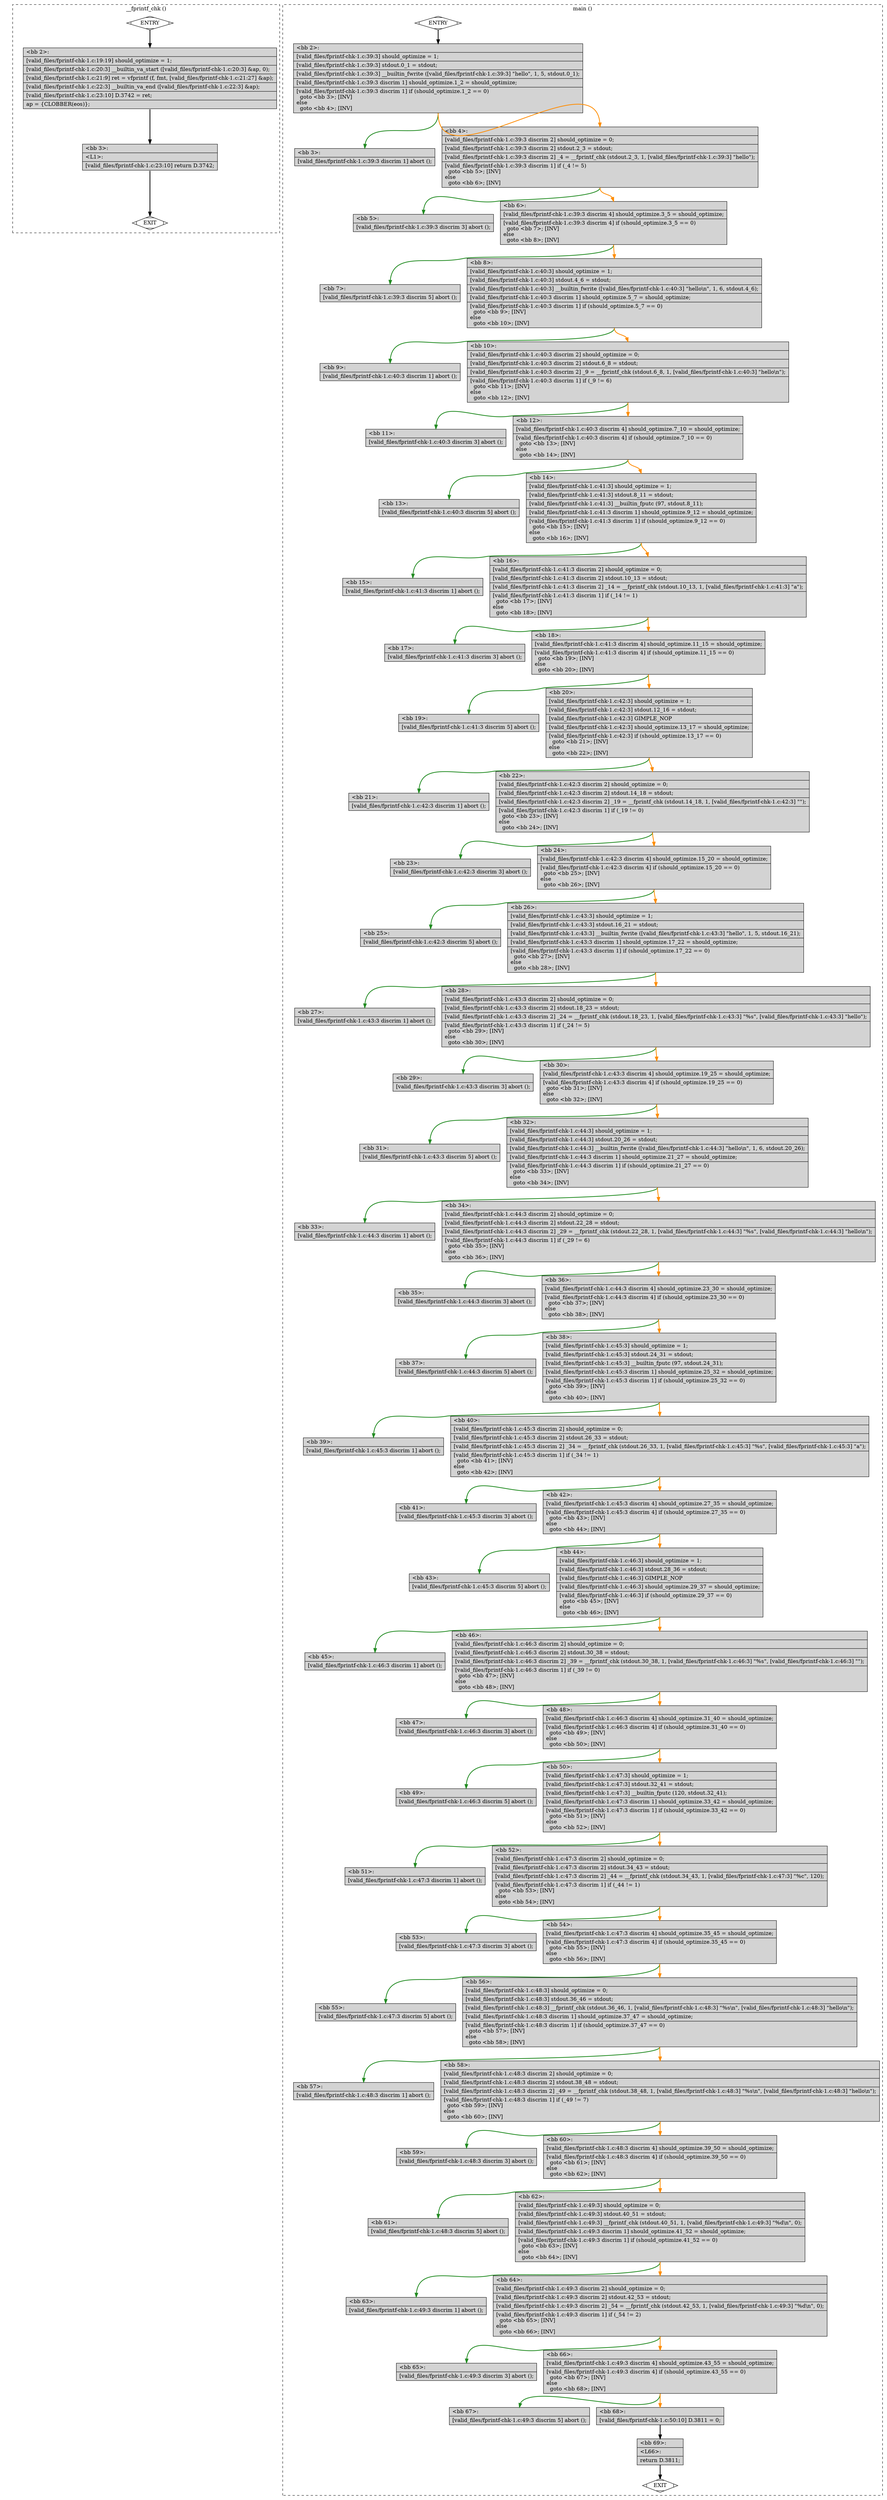 digraph "a-fprintf-chk-1.c.015t.cfg" {
overlap=false;
subgraph "cluster___fprintf_chk" {
	style="dashed";
	color="black";
	label="__fprintf_chk ()";
	fn_6_basic_block_0 [shape=Mdiamond,style=filled,fillcolor=white,label="ENTRY"];

	fn_6_basic_block_1 [shape=Mdiamond,style=filled,fillcolor=white,label="EXIT"];

	fn_6_basic_block_2 [shape=record,style=filled,fillcolor=lightgrey,label="{\<bb\ 2\>:\l\
|[valid_files/fprintf-chk-1.c:19:19]\ should_optimize\ =\ 1;\l\
|[valid_files/fprintf-chk-1.c:20:3]\ __builtin_va_start\ ([valid_files/fprintf-chk-1.c:20:3]\ &ap,\ 0);\l\
|[valid_files/fprintf-chk-1.c:21:9]\ ret\ =\ vfprintf\ (f,\ fmt,\ [valid_files/fprintf-chk-1.c:21:27]\ &ap);\l\
|[valid_files/fprintf-chk-1.c:22:3]\ __builtin_va_end\ ([valid_files/fprintf-chk-1.c:22:3]\ &ap);\l\
|[valid_files/fprintf-chk-1.c:23:10]\ D.3742\ =\ ret;\l\
|ap\ =\ \{CLOBBER(eos)\};\l\
}"];

	fn_6_basic_block_3 [shape=record,style=filled,fillcolor=lightgrey,label="{\<bb\ 3\>:\l\
|\<L1\>:\l\
|[valid_files/fprintf-chk-1.c:23:10]\ return\ D.3742;\l\
}"];

	fn_6_basic_block_0:s -> fn_6_basic_block_2:n [style="solid,bold",color=black,weight=100,constraint=true];
	fn_6_basic_block_2:s -> fn_6_basic_block_3:n [style="solid,bold",color=black,weight=100,constraint=true];
	fn_6_basic_block_3:s -> fn_6_basic_block_1:n [style="solid,bold",color=black,weight=10,constraint=true];
	fn_6_basic_block_0:s -> fn_6_basic_block_1:n [style="invis",constraint=true];
}
subgraph "cluster_main" {
	style="dashed";
	color="black";
	label="main ()";
	fn_7_basic_block_0 [shape=Mdiamond,style=filled,fillcolor=white,label="ENTRY"];

	fn_7_basic_block_1 [shape=Mdiamond,style=filled,fillcolor=white,label="EXIT"];

	fn_7_basic_block_2 [shape=record,style=filled,fillcolor=lightgrey,label="{\<bb\ 2\>:\l\
|[valid_files/fprintf-chk-1.c:39:3]\ should_optimize\ =\ 1;\l\
|[valid_files/fprintf-chk-1.c:39:3]\ stdout.0_1\ =\ stdout;\l\
|[valid_files/fprintf-chk-1.c:39:3]\ __builtin_fwrite\ ([valid_files/fprintf-chk-1.c:39:3]\ \"hello\",\ 1,\ 5,\ stdout.0_1);\l\
|[valid_files/fprintf-chk-1.c:39:3\ discrim\ 1]\ should_optimize.1_2\ =\ should_optimize;\l\
|[valid_files/fprintf-chk-1.c:39:3\ discrim\ 1]\ if\ (should_optimize.1_2\ ==\ 0)\l\
\ \ goto\ \<bb\ 3\>;\ [INV]\l\
else\l\
\ \ goto\ \<bb\ 4\>;\ [INV]\l\
}"];

	fn_7_basic_block_3 [shape=record,style=filled,fillcolor=lightgrey,label="{\<bb\ 3\>:\l\
|[valid_files/fprintf-chk-1.c:39:3\ discrim\ 1]\ abort\ ();\l\
}"];

	fn_7_basic_block_4 [shape=record,style=filled,fillcolor=lightgrey,label="{\<bb\ 4\>:\l\
|[valid_files/fprintf-chk-1.c:39:3\ discrim\ 2]\ should_optimize\ =\ 0;\l\
|[valid_files/fprintf-chk-1.c:39:3\ discrim\ 2]\ stdout.2_3\ =\ stdout;\l\
|[valid_files/fprintf-chk-1.c:39:3\ discrim\ 2]\ _4\ =\ __fprintf_chk\ (stdout.2_3,\ 1,\ [valid_files/fprintf-chk-1.c:39:3]\ \"hello\");\l\
|[valid_files/fprintf-chk-1.c:39:3\ discrim\ 1]\ if\ (_4\ !=\ 5)\l\
\ \ goto\ \<bb\ 5\>;\ [INV]\l\
else\l\
\ \ goto\ \<bb\ 6\>;\ [INV]\l\
}"];

	fn_7_basic_block_5 [shape=record,style=filled,fillcolor=lightgrey,label="{\<bb\ 5\>:\l\
|[valid_files/fprintf-chk-1.c:39:3\ discrim\ 3]\ abort\ ();\l\
}"];

	fn_7_basic_block_6 [shape=record,style=filled,fillcolor=lightgrey,label="{\<bb\ 6\>:\l\
|[valid_files/fprintf-chk-1.c:39:3\ discrim\ 4]\ should_optimize.3_5\ =\ should_optimize;\l\
|[valid_files/fprintf-chk-1.c:39:3\ discrim\ 4]\ if\ (should_optimize.3_5\ ==\ 0)\l\
\ \ goto\ \<bb\ 7\>;\ [INV]\l\
else\l\
\ \ goto\ \<bb\ 8\>;\ [INV]\l\
}"];

	fn_7_basic_block_7 [shape=record,style=filled,fillcolor=lightgrey,label="{\<bb\ 7\>:\l\
|[valid_files/fprintf-chk-1.c:39:3\ discrim\ 5]\ abort\ ();\l\
}"];

	fn_7_basic_block_8 [shape=record,style=filled,fillcolor=lightgrey,label="{\<bb\ 8\>:\l\
|[valid_files/fprintf-chk-1.c:40:3]\ should_optimize\ =\ 1;\l\
|[valid_files/fprintf-chk-1.c:40:3]\ stdout.4_6\ =\ stdout;\l\
|[valid_files/fprintf-chk-1.c:40:3]\ __builtin_fwrite\ ([valid_files/fprintf-chk-1.c:40:3]\ \"hello\\n\",\ 1,\ 6,\ stdout.4_6);\l\
|[valid_files/fprintf-chk-1.c:40:3\ discrim\ 1]\ should_optimize.5_7\ =\ should_optimize;\l\
|[valid_files/fprintf-chk-1.c:40:3\ discrim\ 1]\ if\ (should_optimize.5_7\ ==\ 0)\l\
\ \ goto\ \<bb\ 9\>;\ [INV]\l\
else\l\
\ \ goto\ \<bb\ 10\>;\ [INV]\l\
}"];

	fn_7_basic_block_9 [shape=record,style=filled,fillcolor=lightgrey,label="{\<bb\ 9\>:\l\
|[valid_files/fprintf-chk-1.c:40:3\ discrim\ 1]\ abort\ ();\l\
}"];

	fn_7_basic_block_10 [shape=record,style=filled,fillcolor=lightgrey,label="{\<bb\ 10\>:\l\
|[valid_files/fprintf-chk-1.c:40:3\ discrim\ 2]\ should_optimize\ =\ 0;\l\
|[valid_files/fprintf-chk-1.c:40:3\ discrim\ 2]\ stdout.6_8\ =\ stdout;\l\
|[valid_files/fprintf-chk-1.c:40:3\ discrim\ 2]\ _9\ =\ __fprintf_chk\ (stdout.6_8,\ 1,\ [valid_files/fprintf-chk-1.c:40:3]\ \"hello\\n\");\l\
|[valid_files/fprintf-chk-1.c:40:3\ discrim\ 1]\ if\ (_9\ !=\ 6)\l\
\ \ goto\ \<bb\ 11\>;\ [INV]\l\
else\l\
\ \ goto\ \<bb\ 12\>;\ [INV]\l\
}"];

	fn_7_basic_block_11 [shape=record,style=filled,fillcolor=lightgrey,label="{\<bb\ 11\>:\l\
|[valid_files/fprintf-chk-1.c:40:3\ discrim\ 3]\ abort\ ();\l\
}"];

	fn_7_basic_block_12 [shape=record,style=filled,fillcolor=lightgrey,label="{\<bb\ 12\>:\l\
|[valid_files/fprintf-chk-1.c:40:3\ discrim\ 4]\ should_optimize.7_10\ =\ should_optimize;\l\
|[valid_files/fprintf-chk-1.c:40:3\ discrim\ 4]\ if\ (should_optimize.7_10\ ==\ 0)\l\
\ \ goto\ \<bb\ 13\>;\ [INV]\l\
else\l\
\ \ goto\ \<bb\ 14\>;\ [INV]\l\
}"];

	fn_7_basic_block_13 [shape=record,style=filled,fillcolor=lightgrey,label="{\<bb\ 13\>:\l\
|[valid_files/fprintf-chk-1.c:40:3\ discrim\ 5]\ abort\ ();\l\
}"];

	fn_7_basic_block_14 [shape=record,style=filled,fillcolor=lightgrey,label="{\<bb\ 14\>:\l\
|[valid_files/fprintf-chk-1.c:41:3]\ should_optimize\ =\ 1;\l\
|[valid_files/fprintf-chk-1.c:41:3]\ stdout.8_11\ =\ stdout;\l\
|[valid_files/fprintf-chk-1.c:41:3]\ __builtin_fputc\ (97,\ stdout.8_11);\l\
|[valid_files/fprintf-chk-1.c:41:3\ discrim\ 1]\ should_optimize.9_12\ =\ should_optimize;\l\
|[valid_files/fprintf-chk-1.c:41:3\ discrim\ 1]\ if\ (should_optimize.9_12\ ==\ 0)\l\
\ \ goto\ \<bb\ 15\>;\ [INV]\l\
else\l\
\ \ goto\ \<bb\ 16\>;\ [INV]\l\
}"];

	fn_7_basic_block_15 [shape=record,style=filled,fillcolor=lightgrey,label="{\<bb\ 15\>:\l\
|[valid_files/fprintf-chk-1.c:41:3\ discrim\ 1]\ abort\ ();\l\
}"];

	fn_7_basic_block_16 [shape=record,style=filled,fillcolor=lightgrey,label="{\<bb\ 16\>:\l\
|[valid_files/fprintf-chk-1.c:41:3\ discrim\ 2]\ should_optimize\ =\ 0;\l\
|[valid_files/fprintf-chk-1.c:41:3\ discrim\ 2]\ stdout.10_13\ =\ stdout;\l\
|[valid_files/fprintf-chk-1.c:41:3\ discrim\ 2]\ _14\ =\ __fprintf_chk\ (stdout.10_13,\ 1,\ [valid_files/fprintf-chk-1.c:41:3]\ \"a\");\l\
|[valid_files/fprintf-chk-1.c:41:3\ discrim\ 1]\ if\ (_14\ !=\ 1)\l\
\ \ goto\ \<bb\ 17\>;\ [INV]\l\
else\l\
\ \ goto\ \<bb\ 18\>;\ [INV]\l\
}"];

	fn_7_basic_block_17 [shape=record,style=filled,fillcolor=lightgrey,label="{\<bb\ 17\>:\l\
|[valid_files/fprintf-chk-1.c:41:3\ discrim\ 3]\ abort\ ();\l\
}"];

	fn_7_basic_block_18 [shape=record,style=filled,fillcolor=lightgrey,label="{\<bb\ 18\>:\l\
|[valid_files/fprintf-chk-1.c:41:3\ discrim\ 4]\ should_optimize.11_15\ =\ should_optimize;\l\
|[valid_files/fprintf-chk-1.c:41:3\ discrim\ 4]\ if\ (should_optimize.11_15\ ==\ 0)\l\
\ \ goto\ \<bb\ 19\>;\ [INV]\l\
else\l\
\ \ goto\ \<bb\ 20\>;\ [INV]\l\
}"];

	fn_7_basic_block_19 [shape=record,style=filled,fillcolor=lightgrey,label="{\<bb\ 19\>:\l\
|[valid_files/fprintf-chk-1.c:41:3\ discrim\ 5]\ abort\ ();\l\
}"];

	fn_7_basic_block_20 [shape=record,style=filled,fillcolor=lightgrey,label="{\<bb\ 20\>:\l\
|[valid_files/fprintf-chk-1.c:42:3]\ should_optimize\ =\ 1;\l\
|[valid_files/fprintf-chk-1.c:42:3]\ stdout.12_16\ =\ stdout;\l\
|[valid_files/fprintf-chk-1.c:42:3]\ GIMPLE_NOP\l\
|[valid_files/fprintf-chk-1.c:42:3]\ should_optimize.13_17\ =\ should_optimize;\l\
|[valid_files/fprintf-chk-1.c:42:3]\ if\ (should_optimize.13_17\ ==\ 0)\l\
\ \ goto\ \<bb\ 21\>;\ [INV]\l\
else\l\
\ \ goto\ \<bb\ 22\>;\ [INV]\l\
}"];

	fn_7_basic_block_21 [shape=record,style=filled,fillcolor=lightgrey,label="{\<bb\ 21\>:\l\
|[valid_files/fprintf-chk-1.c:42:3\ discrim\ 1]\ abort\ ();\l\
}"];

	fn_7_basic_block_22 [shape=record,style=filled,fillcolor=lightgrey,label="{\<bb\ 22\>:\l\
|[valid_files/fprintf-chk-1.c:42:3\ discrim\ 2]\ should_optimize\ =\ 0;\l\
|[valid_files/fprintf-chk-1.c:42:3\ discrim\ 2]\ stdout.14_18\ =\ stdout;\l\
|[valid_files/fprintf-chk-1.c:42:3\ discrim\ 2]\ _19\ =\ __fprintf_chk\ (stdout.14_18,\ 1,\ [valid_files/fprintf-chk-1.c:42:3]\ \"\");\l\
|[valid_files/fprintf-chk-1.c:42:3\ discrim\ 1]\ if\ (_19\ !=\ 0)\l\
\ \ goto\ \<bb\ 23\>;\ [INV]\l\
else\l\
\ \ goto\ \<bb\ 24\>;\ [INV]\l\
}"];

	fn_7_basic_block_23 [shape=record,style=filled,fillcolor=lightgrey,label="{\<bb\ 23\>:\l\
|[valid_files/fprintf-chk-1.c:42:3\ discrim\ 3]\ abort\ ();\l\
}"];

	fn_7_basic_block_24 [shape=record,style=filled,fillcolor=lightgrey,label="{\<bb\ 24\>:\l\
|[valid_files/fprintf-chk-1.c:42:3\ discrim\ 4]\ should_optimize.15_20\ =\ should_optimize;\l\
|[valid_files/fprintf-chk-1.c:42:3\ discrim\ 4]\ if\ (should_optimize.15_20\ ==\ 0)\l\
\ \ goto\ \<bb\ 25\>;\ [INV]\l\
else\l\
\ \ goto\ \<bb\ 26\>;\ [INV]\l\
}"];

	fn_7_basic_block_25 [shape=record,style=filled,fillcolor=lightgrey,label="{\<bb\ 25\>:\l\
|[valid_files/fprintf-chk-1.c:42:3\ discrim\ 5]\ abort\ ();\l\
}"];

	fn_7_basic_block_26 [shape=record,style=filled,fillcolor=lightgrey,label="{\<bb\ 26\>:\l\
|[valid_files/fprintf-chk-1.c:43:3]\ should_optimize\ =\ 1;\l\
|[valid_files/fprintf-chk-1.c:43:3]\ stdout.16_21\ =\ stdout;\l\
|[valid_files/fprintf-chk-1.c:43:3]\ __builtin_fwrite\ ([valid_files/fprintf-chk-1.c:43:3]\ \"hello\",\ 1,\ 5,\ stdout.16_21);\l\
|[valid_files/fprintf-chk-1.c:43:3\ discrim\ 1]\ should_optimize.17_22\ =\ should_optimize;\l\
|[valid_files/fprintf-chk-1.c:43:3\ discrim\ 1]\ if\ (should_optimize.17_22\ ==\ 0)\l\
\ \ goto\ \<bb\ 27\>;\ [INV]\l\
else\l\
\ \ goto\ \<bb\ 28\>;\ [INV]\l\
}"];

	fn_7_basic_block_27 [shape=record,style=filled,fillcolor=lightgrey,label="{\<bb\ 27\>:\l\
|[valid_files/fprintf-chk-1.c:43:3\ discrim\ 1]\ abort\ ();\l\
}"];

	fn_7_basic_block_28 [shape=record,style=filled,fillcolor=lightgrey,label="{\<bb\ 28\>:\l\
|[valid_files/fprintf-chk-1.c:43:3\ discrim\ 2]\ should_optimize\ =\ 0;\l\
|[valid_files/fprintf-chk-1.c:43:3\ discrim\ 2]\ stdout.18_23\ =\ stdout;\l\
|[valid_files/fprintf-chk-1.c:43:3\ discrim\ 2]\ _24\ =\ __fprintf_chk\ (stdout.18_23,\ 1,\ [valid_files/fprintf-chk-1.c:43:3]\ \"%s\",\ [valid_files/fprintf-chk-1.c:43:3]\ \"hello\");\l\
|[valid_files/fprintf-chk-1.c:43:3\ discrim\ 1]\ if\ (_24\ !=\ 5)\l\
\ \ goto\ \<bb\ 29\>;\ [INV]\l\
else\l\
\ \ goto\ \<bb\ 30\>;\ [INV]\l\
}"];

	fn_7_basic_block_29 [shape=record,style=filled,fillcolor=lightgrey,label="{\<bb\ 29\>:\l\
|[valid_files/fprintf-chk-1.c:43:3\ discrim\ 3]\ abort\ ();\l\
}"];

	fn_7_basic_block_30 [shape=record,style=filled,fillcolor=lightgrey,label="{\<bb\ 30\>:\l\
|[valid_files/fprintf-chk-1.c:43:3\ discrim\ 4]\ should_optimize.19_25\ =\ should_optimize;\l\
|[valid_files/fprintf-chk-1.c:43:3\ discrim\ 4]\ if\ (should_optimize.19_25\ ==\ 0)\l\
\ \ goto\ \<bb\ 31\>;\ [INV]\l\
else\l\
\ \ goto\ \<bb\ 32\>;\ [INV]\l\
}"];

	fn_7_basic_block_31 [shape=record,style=filled,fillcolor=lightgrey,label="{\<bb\ 31\>:\l\
|[valid_files/fprintf-chk-1.c:43:3\ discrim\ 5]\ abort\ ();\l\
}"];

	fn_7_basic_block_32 [shape=record,style=filled,fillcolor=lightgrey,label="{\<bb\ 32\>:\l\
|[valid_files/fprintf-chk-1.c:44:3]\ should_optimize\ =\ 1;\l\
|[valid_files/fprintf-chk-1.c:44:3]\ stdout.20_26\ =\ stdout;\l\
|[valid_files/fprintf-chk-1.c:44:3]\ __builtin_fwrite\ ([valid_files/fprintf-chk-1.c:44:3]\ \"hello\\n\",\ 1,\ 6,\ stdout.20_26);\l\
|[valid_files/fprintf-chk-1.c:44:3\ discrim\ 1]\ should_optimize.21_27\ =\ should_optimize;\l\
|[valid_files/fprintf-chk-1.c:44:3\ discrim\ 1]\ if\ (should_optimize.21_27\ ==\ 0)\l\
\ \ goto\ \<bb\ 33\>;\ [INV]\l\
else\l\
\ \ goto\ \<bb\ 34\>;\ [INV]\l\
}"];

	fn_7_basic_block_33 [shape=record,style=filled,fillcolor=lightgrey,label="{\<bb\ 33\>:\l\
|[valid_files/fprintf-chk-1.c:44:3\ discrim\ 1]\ abort\ ();\l\
}"];

	fn_7_basic_block_34 [shape=record,style=filled,fillcolor=lightgrey,label="{\<bb\ 34\>:\l\
|[valid_files/fprintf-chk-1.c:44:3\ discrim\ 2]\ should_optimize\ =\ 0;\l\
|[valid_files/fprintf-chk-1.c:44:3\ discrim\ 2]\ stdout.22_28\ =\ stdout;\l\
|[valid_files/fprintf-chk-1.c:44:3\ discrim\ 2]\ _29\ =\ __fprintf_chk\ (stdout.22_28,\ 1,\ [valid_files/fprintf-chk-1.c:44:3]\ \"%s\",\ [valid_files/fprintf-chk-1.c:44:3]\ \"hello\\n\");\l\
|[valid_files/fprintf-chk-1.c:44:3\ discrim\ 1]\ if\ (_29\ !=\ 6)\l\
\ \ goto\ \<bb\ 35\>;\ [INV]\l\
else\l\
\ \ goto\ \<bb\ 36\>;\ [INV]\l\
}"];

	fn_7_basic_block_35 [shape=record,style=filled,fillcolor=lightgrey,label="{\<bb\ 35\>:\l\
|[valid_files/fprintf-chk-1.c:44:3\ discrim\ 3]\ abort\ ();\l\
}"];

	fn_7_basic_block_36 [shape=record,style=filled,fillcolor=lightgrey,label="{\<bb\ 36\>:\l\
|[valid_files/fprintf-chk-1.c:44:3\ discrim\ 4]\ should_optimize.23_30\ =\ should_optimize;\l\
|[valid_files/fprintf-chk-1.c:44:3\ discrim\ 4]\ if\ (should_optimize.23_30\ ==\ 0)\l\
\ \ goto\ \<bb\ 37\>;\ [INV]\l\
else\l\
\ \ goto\ \<bb\ 38\>;\ [INV]\l\
}"];

	fn_7_basic_block_37 [shape=record,style=filled,fillcolor=lightgrey,label="{\<bb\ 37\>:\l\
|[valid_files/fprintf-chk-1.c:44:3\ discrim\ 5]\ abort\ ();\l\
}"];

	fn_7_basic_block_38 [shape=record,style=filled,fillcolor=lightgrey,label="{\<bb\ 38\>:\l\
|[valid_files/fprintf-chk-1.c:45:3]\ should_optimize\ =\ 1;\l\
|[valid_files/fprintf-chk-1.c:45:3]\ stdout.24_31\ =\ stdout;\l\
|[valid_files/fprintf-chk-1.c:45:3]\ __builtin_fputc\ (97,\ stdout.24_31);\l\
|[valid_files/fprintf-chk-1.c:45:3\ discrim\ 1]\ should_optimize.25_32\ =\ should_optimize;\l\
|[valid_files/fprintf-chk-1.c:45:3\ discrim\ 1]\ if\ (should_optimize.25_32\ ==\ 0)\l\
\ \ goto\ \<bb\ 39\>;\ [INV]\l\
else\l\
\ \ goto\ \<bb\ 40\>;\ [INV]\l\
}"];

	fn_7_basic_block_39 [shape=record,style=filled,fillcolor=lightgrey,label="{\<bb\ 39\>:\l\
|[valid_files/fprintf-chk-1.c:45:3\ discrim\ 1]\ abort\ ();\l\
}"];

	fn_7_basic_block_40 [shape=record,style=filled,fillcolor=lightgrey,label="{\<bb\ 40\>:\l\
|[valid_files/fprintf-chk-1.c:45:3\ discrim\ 2]\ should_optimize\ =\ 0;\l\
|[valid_files/fprintf-chk-1.c:45:3\ discrim\ 2]\ stdout.26_33\ =\ stdout;\l\
|[valid_files/fprintf-chk-1.c:45:3\ discrim\ 2]\ _34\ =\ __fprintf_chk\ (stdout.26_33,\ 1,\ [valid_files/fprintf-chk-1.c:45:3]\ \"%s\",\ [valid_files/fprintf-chk-1.c:45:3]\ \"a\");\l\
|[valid_files/fprintf-chk-1.c:45:3\ discrim\ 1]\ if\ (_34\ !=\ 1)\l\
\ \ goto\ \<bb\ 41\>;\ [INV]\l\
else\l\
\ \ goto\ \<bb\ 42\>;\ [INV]\l\
}"];

	fn_7_basic_block_41 [shape=record,style=filled,fillcolor=lightgrey,label="{\<bb\ 41\>:\l\
|[valid_files/fprintf-chk-1.c:45:3\ discrim\ 3]\ abort\ ();\l\
}"];

	fn_7_basic_block_42 [shape=record,style=filled,fillcolor=lightgrey,label="{\<bb\ 42\>:\l\
|[valid_files/fprintf-chk-1.c:45:3\ discrim\ 4]\ should_optimize.27_35\ =\ should_optimize;\l\
|[valid_files/fprintf-chk-1.c:45:3\ discrim\ 4]\ if\ (should_optimize.27_35\ ==\ 0)\l\
\ \ goto\ \<bb\ 43\>;\ [INV]\l\
else\l\
\ \ goto\ \<bb\ 44\>;\ [INV]\l\
}"];

	fn_7_basic_block_43 [shape=record,style=filled,fillcolor=lightgrey,label="{\<bb\ 43\>:\l\
|[valid_files/fprintf-chk-1.c:45:3\ discrim\ 5]\ abort\ ();\l\
}"];

	fn_7_basic_block_44 [shape=record,style=filled,fillcolor=lightgrey,label="{\<bb\ 44\>:\l\
|[valid_files/fprintf-chk-1.c:46:3]\ should_optimize\ =\ 1;\l\
|[valid_files/fprintf-chk-1.c:46:3]\ stdout.28_36\ =\ stdout;\l\
|[valid_files/fprintf-chk-1.c:46:3]\ GIMPLE_NOP\l\
|[valid_files/fprintf-chk-1.c:46:3]\ should_optimize.29_37\ =\ should_optimize;\l\
|[valid_files/fprintf-chk-1.c:46:3]\ if\ (should_optimize.29_37\ ==\ 0)\l\
\ \ goto\ \<bb\ 45\>;\ [INV]\l\
else\l\
\ \ goto\ \<bb\ 46\>;\ [INV]\l\
}"];

	fn_7_basic_block_45 [shape=record,style=filled,fillcolor=lightgrey,label="{\<bb\ 45\>:\l\
|[valid_files/fprintf-chk-1.c:46:3\ discrim\ 1]\ abort\ ();\l\
}"];

	fn_7_basic_block_46 [shape=record,style=filled,fillcolor=lightgrey,label="{\<bb\ 46\>:\l\
|[valid_files/fprintf-chk-1.c:46:3\ discrim\ 2]\ should_optimize\ =\ 0;\l\
|[valid_files/fprintf-chk-1.c:46:3\ discrim\ 2]\ stdout.30_38\ =\ stdout;\l\
|[valid_files/fprintf-chk-1.c:46:3\ discrim\ 2]\ _39\ =\ __fprintf_chk\ (stdout.30_38,\ 1,\ [valid_files/fprintf-chk-1.c:46:3]\ \"%s\",\ [valid_files/fprintf-chk-1.c:46:3]\ \"\");\l\
|[valid_files/fprintf-chk-1.c:46:3\ discrim\ 1]\ if\ (_39\ !=\ 0)\l\
\ \ goto\ \<bb\ 47\>;\ [INV]\l\
else\l\
\ \ goto\ \<bb\ 48\>;\ [INV]\l\
}"];

	fn_7_basic_block_47 [shape=record,style=filled,fillcolor=lightgrey,label="{\<bb\ 47\>:\l\
|[valid_files/fprintf-chk-1.c:46:3\ discrim\ 3]\ abort\ ();\l\
}"];

	fn_7_basic_block_48 [shape=record,style=filled,fillcolor=lightgrey,label="{\<bb\ 48\>:\l\
|[valid_files/fprintf-chk-1.c:46:3\ discrim\ 4]\ should_optimize.31_40\ =\ should_optimize;\l\
|[valid_files/fprintf-chk-1.c:46:3\ discrim\ 4]\ if\ (should_optimize.31_40\ ==\ 0)\l\
\ \ goto\ \<bb\ 49\>;\ [INV]\l\
else\l\
\ \ goto\ \<bb\ 50\>;\ [INV]\l\
}"];

	fn_7_basic_block_49 [shape=record,style=filled,fillcolor=lightgrey,label="{\<bb\ 49\>:\l\
|[valid_files/fprintf-chk-1.c:46:3\ discrim\ 5]\ abort\ ();\l\
}"];

	fn_7_basic_block_50 [shape=record,style=filled,fillcolor=lightgrey,label="{\<bb\ 50\>:\l\
|[valid_files/fprintf-chk-1.c:47:3]\ should_optimize\ =\ 1;\l\
|[valid_files/fprintf-chk-1.c:47:3]\ stdout.32_41\ =\ stdout;\l\
|[valid_files/fprintf-chk-1.c:47:3]\ __builtin_fputc\ (120,\ stdout.32_41);\l\
|[valid_files/fprintf-chk-1.c:47:3\ discrim\ 1]\ should_optimize.33_42\ =\ should_optimize;\l\
|[valid_files/fprintf-chk-1.c:47:3\ discrim\ 1]\ if\ (should_optimize.33_42\ ==\ 0)\l\
\ \ goto\ \<bb\ 51\>;\ [INV]\l\
else\l\
\ \ goto\ \<bb\ 52\>;\ [INV]\l\
}"];

	fn_7_basic_block_51 [shape=record,style=filled,fillcolor=lightgrey,label="{\<bb\ 51\>:\l\
|[valid_files/fprintf-chk-1.c:47:3\ discrim\ 1]\ abort\ ();\l\
}"];

	fn_7_basic_block_52 [shape=record,style=filled,fillcolor=lightgrey,label="{\<bb\ 52\>:\l\
|[valid_files/fprintf-chk-1.c:47:3\ discrim\ 2]\ should_optimize\ =\ 0;\l\
|[valid_files/fprintf-chk-1.c:47:3\ discrim\ 2]\ stdout.34_43\ =\ stdout;\l\
|[valid_files/fprintf-chk-1.c:47:3\ discrim\ 2]\ _44\ =\ __fprintf_chk\ (stdout.34_43,\ 1,\ [valid_files/fprintf-chk-1.c:47:3]\ \"%c\",\ 120);\l\
|[valid_files/fprintf-chk-1.c:47:3\ discrim\ 1]\ if\ (_44\ !=\ 1)\l\
\ \ goto\ \<bb\ 53\>;\ [INV]\l\
else\l\
\ \ goto\ \<bb\ 54\>;\ [INV]\l\
}"];

	fn_7_basic_block_53 [shape=record,style=filled,fillcolor=lightgrey,label="{\<bb\ 53\>:\l\
|[valid_files/fprintf-chk-1.c:47:3\ discrim\ 3]\ abort\ ();\l\
}"];

	fn_7_basic_block_54 [shape=record,style=filled,fillcolor=lightgrey,label="{\<bb\ 54\>:\l\
|[valid_files/fprintf-chk-1.c:47:3\ discrim\ 4]\ should_optimize.35_45\ =\ should_optimize;\l\
|[valid_files/fprintf-chk-1.c:47:3\ discrim\ 4]\ if\ (should_optimize.35_45\ ==\ 0)\l\
\ \ goto\ \<bb\ 55\>;\ [INV]\l\
else\l\
\ \ goto\ \<bb\ 56\>;\ [INV]\l\
}"];

	fn_7_basic_block_55 [shape=record,style=filled,fillcolor=lightgrey,label="{\<bb\ 55\>:\l\
|[valid_files/fprintf-chk-1.c:47:3\ discrim\ 5]\ abort\ ();\l\
}"];

	fn_7_basic_block_56 [shape=record,style=filled,fillcolor=lightgrey,label="{\<bb\ 56\>:\l\
|[valid_files/fprintf-chk-1.c:48:3]\ should_optimize\ =\ 0;\l\
|[valid_files/fprintf-chk-1.c:48:3]\ stdout.36_46\ =\ stdout;\l\
|[valid_files/fprintf-chk-1.c:48:3]\ __fprintf_chk\ (stdout.36_46,\ 1,\ [valid_files/fprintf-chk-1.c:48:3]\ \"%s\\n\",\ [valid_files/fprintf-chk-1.c:48:3]\ \"hello\\n\");\l\
|[valid_files/fprintf-chk-1.c:48:3\ discrim\ 1]\ should_optimize.37_47\ =\ should_optimize;\l\
|[valid_files/fprintf-chk-1.c:48:3\ discrim\ 1]\ if\ (should_optimize.37_47\ ==\ 0)\l\
\ \ goto\ \<bb\ 57\>;\ [INV]\l\
else\l\
\ \ goto\ \<bb\ 58\>;\ [INV]\l\
}"];

	fn_7_basic_block_57 [shape=record,style=filled,fillcolor=lightgrey,label="{\<bb\ 57\>:\l\
|[valid_files/fprintf-chk-1.c:48:3\ discrim\ 1]\ abort\ ();\l\
}"];

	fn_7_basic_block_58 [shape=record,style=filled,fillcolor=lightgrey,label="{\<bb\ 58\>:\l\
|[valid_files/fprintf-chk-1.c:48:3\ discrim\ 2]\ should_optimize\ =\ 0;\l\
|[valid_files/fprintf-chk-1.c:48:3\ discrim\ 2]\ stdout.38_48\ =\ stdout;\l\
|[valid_files/fprintf-chk-1.c:48:3\ discrim\ 2]\ _49\ =\ __fprintf_chk\ (stdout.38_48,\ 1,\ [valid_files/fprintf-chk-1.c:48:3]\ \"%s\\n\",\ [valid_files/fprintf-chk-1.c:48:3]\ \"hello\\n\");\l\
|[valid_files/fprintf-chk-1.c:48:3\ discrim\ 1]\ if\ (_49\ !=\ 7)\l\
\ \ goto\ \<bb\ 59\>;\ [INV]\l\
else\l\
\ \ goto\ \<bb\ 60\>;\ [INV]\l\
}"];

	fn_7_basic_block_59 [shape=record,style=filled,fillcolor=lightgrey,label="{\<bb\ 59\>:\l\
|[valid_files/fprintf-chk-1.c:48:3\ discrim\ 3]\ abort\ ();\l\
}"];

	fn_7_basic_block_60 [shape=record,style=filled,fillcolor=lightgrey,label="{\<bb\ 60\>:\l\
|[valid_files/fprintf-chk-1.c:48:3\ discrim\ 4]\ should_optimize.39_50\ =\ should_optimize;\l\
|[valid_files/fprintf-chk-1.c:48:3\ discrim\ 4]\ if\ (should_optimize.39_50\ ==\ 0)\l\
\ \ goto\ \<bb\ 61\>;\ [INV]\l\
else\l\
\ \ goto\ \<bb\ 62\>;\ [INV]\l\
}"];

	fn_7_basic_block_61 [shape=record,style=filled,fillcolor=lightgrey,label="{\<bb\ 61\>:\l\
|[valid_files/fprintf-chk-1.c:48:3\ discrim\ 5]\ abort\ ();\l\
}"];

	fn_7_basic_block_62 [shape=record,style=filled,fillcolor=lightgrey,label="{\<bb\ 62\>:\l\
|[valid_files/fprintf-chk-1.c:49:3]\ should_optimize\ =\ 0;\l\
|[valid_files/fprintf-chk-1.c:49:3]\ stdout.40_51\ =\ stdout;\l\
|[valid_files/fprintf-chk-1.c:49:3]\ __fprintf_chk\ (stdout.40_51,\ 1,\ [valid_files/fprintf-chk-1.c:49:3]\ \"%d\\n\",\ 0);\l\
|[valid_files/fprintf-chk-1.c:49:3\ discrim\ 1]\ should_optimize.41_52\ =\ should_optimize;\l\
|[valid_files/fprintf-chk-1.c:49:3\ discrim\ 1]\ if\ (should_optimize.41_52\ ==\ 0)\l\
\ \ goto\ \<bb\ 63\>;\ [INV]\l\
else\l\
\ \ goto\ \<bb\ 64\>;\ [INV]\l\
}"];

	fn_7_basic_block_63 [shape=record,style=filled,fillcolor=lightgrey,label="{\<bb\ 63\>:\l\
|[valid_files/fprintf-chk-1.c:49:3\ discrim\ 1]\ abort\ ();\l\
}"];

	fn_7_basic_block_64 [shape=record,style=filled,fillcolor=lightgrey,label="{\<bb\ 64\>:\l\
|[valid_files/fprintf-chk-1.c:49:3\ discrim\ 2]\ should_optimize\ =\ 0;\l\
|[valid_files/fprintf-chk-1.c:49:3\ discrim\ 2]\ stdout.42_53\ =\ stdout;\l\
|[valid_files/fprintf-chk-1.c:49:3\ discrim\ 2]\ _54\ =\ __fprintf_chk\ (stdout.42_53,\ 1,\ [valid_files/fprintf-chk-1.c:49:3]\ \"%d\\n\",\ 0);\l\
|[valid_files/fprintf-chk-1.c:49:3\ discrim\ 1]\ if\ (_54\ !=\ 2)\l\
\ \ goto\ \<bb\ 65\>;\ [INV]\l\
else\l\
\ \ goto\ \<bb\ 66\>;\ [INV]\l\
}"];

	fn_7_basic_block_65 [shape=record,style=filled,fillcolor=lightgrey,label="{\<bb\ 65\>:\l\
|[valid_files/fprintf-chk-1.c:49:3\ discrim\ 3]\ abort\ ();\l\
}"];

	fn_7_basic_block_66 [shape=record,style=filled,fillcolor=lightgrey,label="{\<bb\ 66\>:\l\
|[valid_files/fprintf-chk-1.c:49:3\ discrim\ 4]\ should_optimize.43_55\ =\ should_optimize;\l\
|[valid_files/fprintf-chk-1.c:49:3\ discrim\ 4]\ if\ (should_optimize.43_55\ ==\ 0)\l\
\ \ goto\ \<bb\ 67\>;\ [INV]\l\
else\l\
\ \ goto\ \<bb\ 68\>;\ [INV]\l\
}"];

	fn_7_basic_block_67 [shape=record,style=filled,fillcolor=lightgrey,label="{\<bb\ 67\>:\l\
|[valid_files/fprintf-chk-1.c:49:3\ discrim\ 5]\ abort\ ();\l\
}"];

	fn_7_basic_block_68 [shape=record,style=filled,fillcolor=lightgrey,label="{\<bb\ 68\>:\l\
|[valid_files/fprintf-chk-1.c:50:10]\ D.3811\ =\ 0;\l\
}"];

	fn_7_basic_block_69 [shape=record,style=filled,fillcolor=lightgrey,label="{\<bb\ 69\>:\l\
|\<L66\>:\l\
|return\ D.3811;\l\
}"];

	fn_7_basic_block_0:s -> fn_7_basic_block_2:n [style="solid,bold",color=black,weight=100,constraint=true];
	fn_7_basic_block_2:s -> fn_7_basic_block_3:n [style="solid,bold",color=forestgreen,weight=10,constraint=true];
	fn_7_basic_block_2:s -> fn_7_basic_block_4:n [style="solid,bold",color=darkorange,weight=10,constraint=true];
	fn_7_basic_block_4:s -> fn_7_basic_block_5:n [style="solid,bold",color=forestgreen,weight=10,constraint=true];
	fn_7_basic_block_4:s -> fn_7_basic_block_6:n [style="solid,bold",color=darkorange,weight=10,constraint=true];
	fn_7_basic_block_6:s -> fn_7_basic_block_7:n [style="solid,bold",color=forestgreen,weight=10,constraint=true];
	fn_7_basic_block_6:s -> fn_7_basic_block_8:n [style="solid,bold",color=darkorange,weight=10,constraint=true];
	fn_7_basic_block_8:s -> fn_7_basic_block_9:n [style="solid,bold",color=forestgreen,weight=10,constraint=true];
	fn_7_basic_block_8:s -> fn_7_basic_block_10:n [style="solid,bold",color=darkorange,weight=10,constraint=true];
	fn_7_basic_block_10:s -> fn_7_basic_block_11:n [style="solid,bold",color=forestgreen,weight=10,constraint=true];
	fn_7_basic_block_10:s -> fn_7_basic_block_12:n [style="solid,bold",color=darkorange,weight=10,constraint=true];
	fn_7_basic_block_12:s -> fn_7_basic_block_13:n [style="solid,bold",color=forestgreen,weight=10,constraint=true];
	fn_7_basic_block_12:s -> fn_7_basic_block_14:n [style="solid,bold",color=darkorange,weight=10,constraint=true];
	fn_7_basic_block_14:s -> fn_7_basic_block_15:n [style="solid,bold",color=forestgreen,weight=10,constraint=true];
	fn_7_basic_block_14:s -> fn_7_basic_block_16:n [style="solid,bold",color=darkorange,weight=10,constraint=true];
	fn_7_basic_block_16:s -> fn_7_basic_block_17:n [style="solid,bold",color=forestgreen,weight=10,constraint=true];
	fn_7_basic_block_16:s -> fn_7_basic_block_18:n [style="solid,bold",color=darkorange,weight=10,constraint=true];
	fn_7_basic_block_18:s -> fn_7_basic_block_19:n [style="solid,bold",color=forestgreen,weight=10,constraint=true];
	fn_7_basic_block_18:s -> fn_7_basic_block_20:n [style="solid,bold",color=darkorange,weight=10,constraint=true];
	fn_7_basic_block_20:s -> fn_7_basic_block_21:n [style="solid,bold",color=forestgreen,weight=10,constraint=true];
	fn_7_basic_block_20:s -> fn_7_basic_block_22:n [style="solid,bold",color=darkorange,weight=10,constraint=true];
	fn_7_basic_block_22:s -> fn_7_basic_block_23:n [style="solid,bold",color=forestgreen,weight=10,constraint=true];
	fn_7_basic_block_22:s -> fn_7_basic_block_24:n [style="solid,bold",color=darkorange,weight=10,constraint=true];
	fn_7_basic_block_24:s -> fn_7_basic_block_25:n [style="solid,bold",color=forestgreen,weight=10,constraint=true];
	fn_7_basic_block_24:s -> fn_7_basic_block_26:n [style="solid,bold",color=darkorange,weight=10,constraint=true];
	fn_7_basic_block_26:s -> fn_7_basic_block_27:n [style="solid,bold",color=forestgreen,weight=10,constraint=true];
	fn_7_basic_block_26:s -> fn_7_basic_block_28:n [style="solid,bold",color=darkorange,weight=10,constraint=true];
	fn_7_basic_block_28:s -> fn_7_basic_block_29:n [style="solid,bold",color=forestgreen,weight=10,constraint=true];
	fn_7_basic_block_28:s -> fn_7_basic_block_30:n [style="solid,bold",color=darkorange,weight=10,constraint=true];
	fn_7_basic_block_30:s -> fn_7_basic_block_31:n [style="solid,bold",color=forestgreen,weight=10,constraint=true];
	fn_7_basic_block_30:s -> fn_7_basic_block_32:n [style="solid,bold",color=darkorange,weight=10,constraint=true];
	fn_7_basic_block_32:s -> fn_7_basic_block_33:n [style="solid,bold",color=forestgreen,weight=10,constraint=true];
	fn_7_basic_block_32:s -> fn_7_basic_block_34:n [style="solid,bold",color=darkorange,weight=10,constraint=true];
	fn_7_basic_block_34:s -> fn_7_basic_block_35:n [style="solid,bold",color=forestgreen,weight=10,constraint=true];
	fn_7_basic_block_34:s -> fn_7_basic_block_36:n [style="solid,bold",color=darkorange,weight=10,constraint=true];
	fn_7_basic_block_36:s -> fn_7_basic_block_37:n [style="solid,bold",color=forestgreen,weight=10,constraint=true];
	fn_7_basic_block_36:s -> fn_7_basic_block_38:n [style="solid,bold",color=darkorange,weight=10,constraint=true];
	fn_7_basic_block_38:s -> fn_7_basic_block_39:n [style="solid,bold",color=forestgreen,weight=10,constraint=true];
	fn_7_basic_block_38:s -> fn_7_basic_block_40:n [style="solid,bold",color=darkorange,weight=10,constraint=true];
	fn_7_basic_block_40:s -> fn_7_basic_block_41:n [style="solid,bold",color=forestgreen,weight=10,constraint=true];
	fn_7_basic_block_40:s -> fn_7_basic_block_42:n [style="solid,bold",color=darkorange,weight=10,constraint=true];
	fn_7_basic_block_42:s -> fn_7_basic_block_43:n [style="solid,bold",color=forestgreen,weight=10,constraint=true];
	fn_7_basic_block_42:s -> fn_7_basic_block_44:n [style="solid,bold",color=darkorange,weight=10,constraint=true];
	fn_7_basic_block_44:s -> fn_7_basic_block_45:n [style="solid,bold",color=forestgreen,weight=10,constraint=true];
	fn_7_basic_block_44:s -> fn_7_basic_block_46:n [style="solid,bold",color=darkorange,weight=10,constraint=true];
	fn_7_basic_block_46:s -> fn_7_basic_block_47:n [style="solid,bold",color=forestgreen,weight=10,constraint=true];
	fn_7_basic_block_46:s -> fn_7_basic_block_48:n [style="solid,bold",color=darkorange,weight=10,constraint=true];
	fn_7_basic_block_48:s -> fn_7_basic_block_49:n [style="solid,bold",color=forestgreen,weight=10,constraint=true];
	fn_7_basic_block_48:s -> fn_7_basic_block_50:n [style="solid,bold",color=darkorange,weight=10,constraint=true];
	fn_7_basic_block_50:s -> fn_7_basic_block_51:n [style="solid,bold",color=forestgreen,weight=10,constraint=true];
	fn_7_basic_block_50:s -> fn_7_basic_block_52:n [style="solid,bold",color=darkorange,weight=10,constraint=true];
	fn_7_basic_block_52:s -> fn_7_basic_block_53:n [style="solid,bold",color=forestgreen,weight=10,constraint=true];
	fn_7_basic_block_52:s -> fn_7_basic_block_54:n [style="solid,bold",color=darkorange,weight=10,constraint=true];
	fn_7_basic_block_54:s -> fn_7_basic_block_55:n [style="solid,bold",color=forestgreen,weight=10,constraint=true];
	fn_7_basic_block_54:s -> fn_7_basic_block_56:n [style="solid,bold",color=darkorange,weight=10,constraint=true];
	fn_7_basic_block_56:s -> fn_7_basic_block_57:n [style="solid,bold",color=forestgreen,weight=10,constraint=true];
	fn_7_basic_block_56:s -> fn_7_basic_block_58:n [style="solid,bold",color=darkorange,weight=10,constraint=true];
	fn_7_basic_block_58:s -> fn_7_basic_block_59:n [style="solid,bold",color=forestgreen,weight=10,constraint=true];
	fn_7_basic_block_58:s -> fn_7_basic_block_60:n [style="solid,bold",color=darkorange,weight=10,constraint=true];
	fn_7_basic_block_60:s -> fn_7_basic_block_61:n [style="solid,bold",color=forestgreen,weight=10,constraint=true];
	fn_7_basic_block_60:s -> fn_7_basic_block_62:n [style="solid,bold",color=darkorange,weight=10,constraint=true];
	fn_7_basic_block_62:s -> fn_7_basic_block_63:n [style="solid,bold",color=forestgreen,weight=10,constraint=true];
	fn_7_basic_block_62:s -> fn_7_basic_block_64:n [style="solid,bold",color=darkorange,weight=10,constraint=true];
	fn_7_basic_block_64:s -> fn_7_basic_block_65:n [style="solid,bold",color=forestgreen,weight=10,constraint=true];
	fn_7_basic_block_64:s -> fn_7_basic_block_66:n [style="solid,bold",color=darkorange,weight=10,constraint=true];
	fn_7_basic_block_66:s -> fn_7_basic_block_67:n [style="solid,bold",color=forestgreen,weight=10,constraint=true];
	fn_7_basic_block_66:s -> fn_7_basic_block_68:n [style="solid,bold",color=darkorange,weight=10,constraint=true];
	fn_7_basic_block_68:s -> fn_7_basic_block_69:n [style="solid,bold",color=black,weight=100,constraint=true];
	fn_7_basic_block_69:s -> fn_7_basic_block_1:n [style="solid,bold",color=black,weight=10,constraint=true];
	fn_7_basic_block_0:s -> fn_7_basic_block_1:n [style="invis",constraint=true];
}
}
